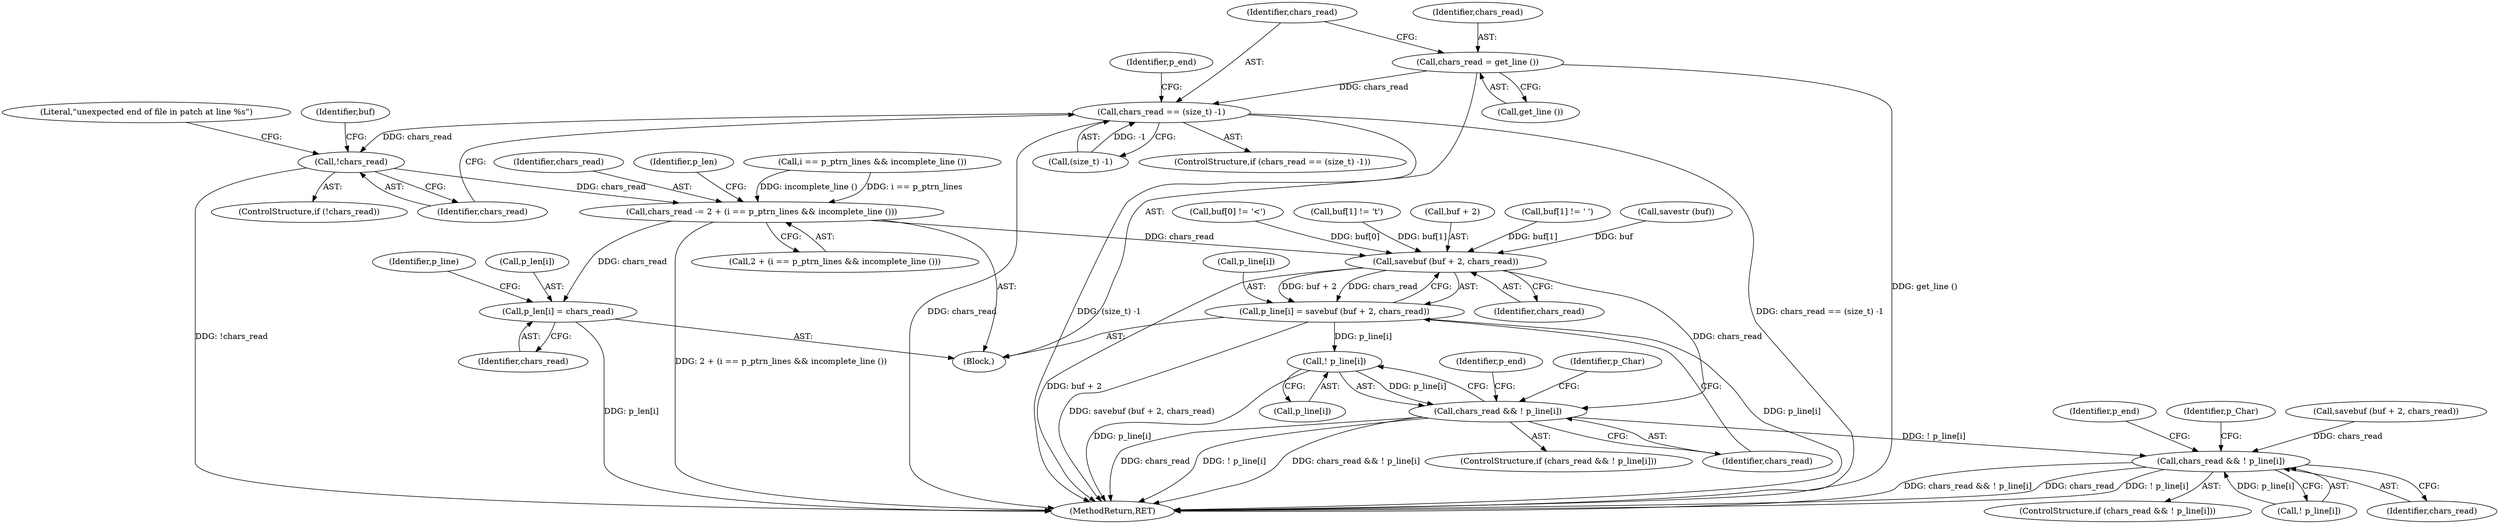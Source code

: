 digraph "0_savannah_0c08d7a902c6fdd49b704623a12d8d672ef18944@API" {
"1002396" [label="(Call,chars_read = get_line ())"];
"1002400" [label="(Call,chars_read == (size_t) -1)"];
"1002416" [label="(Call,!chars_read)"];
"1002446" [label="(Call,chars_read -= 2 + (i == p_ptrn_lines && incomplete_line ()))"];
"1002455" [label="(Call,p_len[i] = chars_read)"];
"1002464" [label="(Call,savebuf (buf + 2, chars_read))"];
"1002460" [label="(Call,p_line[i] = savebuf (buf + 2, chars_read))"];
"1002472" [label="(Call,! p_line[i])"];
"1002470" [label="(Call,chars_read && ! p_line[i])"];
"1002652" [label="(Call,chars_read && ! p_line[i])"];
"1002459" [label="(Identifier,chars_read)"];
"1002651" [label="(ControlStructure,if (chars_read && ! p_line[i]))"];
"1002646" [label="(Call,savebuf (buf + 2, chars_read))"];
"1002446" [label="(Call,chars_read -= 2 + (i == p_ptrn_lines && incomplete_line ()))"];
"1002470" [label="(Call,chars_read && ! p_line[i])"];
"1002772" [label="(MethodReturn,RET)"];
"1002417" [label="(Identifier,chars_read)"];
"1002402" [label="(Call,(size_t) -1)"];
"1002447" [label="(Identifier,chars_read)"];
"1002473" [label="(Call,p_line[i])"];
"1002654" [label="(Call,! p_line[i])"];
"1002469" [label="(ControlStructure,if (chars_read && ! p_line[i]))"];
"1002660" [label="(Identifier,p_end)"];
"1002464" [label="(Call,savebuf (buf + 2, chars_read))"];
"1002427" [label="(Identifier,buf)"];
"1002456" [label="(Call,p_len[i])"];
"1002408" [label="(Identifier,p_end)"];
"1002653" [label="(Identifier,chars_read)"];
"1002399" [label="(ControlStructure,if (chars_read == (size_t) -1))"];
"1002472" [label="(Call,! p_line[i])"];
"1002396" [label="(Call,chars_read = get_line ())"];
"1002461" [label="(Call,p_line[i])"];
"1002457" [label="(Identifier,p_len)"];
"1002419" [label="(Literal,\"unexpected end of file in patch at line %s\")"];
"1002465" [label="(Call,buf + 2)"];
"1002431" [label="(Call,buf[1] != ' ')"];
"1002487" [label="(Identifier,p_Char)"];
"1002652" [label="(Call,chars_read && ! p_line[i])"];
"1002398" [label="(Call,get_line ())"];
"1002401" [label="(Identifier,chars_read)"];
"1002371" [label="(Call,savestr (buf))"];
"1002425" [label="(Call,buf[0] != '<')"];
"1002460" [label="(Call,p_line[i] = savebuf (buf + 2, chars_read))"];
"1002448" [label="(Call,2 + (i == p_ptrn_lines && incomplete_line ()))"];
"1002462" [label="(Identifier,p_line)"];
"1002397" [label="(Identifier,chars_read)"];
"1002478" [label="(Identifier,p_end)"];
"1002416" [label="(Call,!chars_read)"];
"1002400" [label="(Call,chars_read == (size_t) -1)"];
"1002415" [label="(ControlStructure,if (!chars_read))"];
"1002450" [label="(Call,i == p_ptrn_lines && incomplete_line ())"];
"1002669" [label="(Identifier,p_Char)"];
"1002471" [label="(Identifier,chars_read)"];
"1002455" [label="(Call,p_len[i] = chars_read)"];
"1002468" [label="(Identifier,chars_read)"];
"1002436" [label="(Call,buf[1] != '\t')"];
"1002395" [label="(Block,)"];
"1002396" -> "1002395"  [label="AST: "];
"1002396" -> "1002398"  [label="CFG: "];
"1002397" -> "1002396"  [label="AST: "];
"1002398" -> "1002396"  [label="AST: "];
"1002401" -> "1002396"  [label="CFG: "];
"1002396" -> "1002772"  [label="DDG: get_line ()"];
"1002396" -> "1002400"  [label="DDG: chars_read"];
"1002400" -> "1002399"  [label="AST: "];
"1002400" -> "1002402"  [label="CFG: "];
"1002401" -> "1002400"  [label="AST: "];
"1002402" -> "1002400"  [label="AST: "];
"1002408" -> "1002400"  [label="CFG: "];
"1002417" -> "1002400"  [label="CFG: "];
"1002400" -> "1002772"  [label="DDG: (size_t) -1"];
"1002400" -> "1002772"  [label="DDG: chars_read == (size_t) -1"];
"1002400" -> "1002772"  [label="DDG: chars_read"];
"1002402" -> "1002400"  [label="DDG: -1"];
"1002400" -> "1002416"  [label="DDG: chars_read"];
"1002416" -> "1002415"  [label="AST: "];
"1002416" -> "1002417"  [label="CFG: "];
"1002417" -> "1002416"  [label="AST: "];
"1002419" -> "1002416"  [label="CFG: "];
"1002427" -> "1002416"  [label="CFG: "];
"1002416" -> "1002772"  [label="DDG: !chars_read"];
"1002416" -> "1002446"  [label="DDG: chars_read"];
"1002446" -> "1002395"  [label="AST: "];
"1002446" -> "1002448"  [label="CFG: "];
"1002447" -> "1002446"  [label="AST: "];
"1002448" -> "1002446"  [label="AST: "];
"1002457" -> "1002446"  [label="CFG: "];
"1002446" -> "1002772"  [label="DDG: 2 + (i == p_ptrn_lines && incomplete_line ())"];
"1002450" -> "1002446"  [label="DDG: i == p_ptrn_lines"];
"1002450" -> "1002446"  [label="DDG: incomplete_line ()"];
"1002446" -> "1002455"  [label="DDG: chars_read"];
"1002446" -> "1002464"  [label="DDG: chars_read"];
"1002455" -> "1002395"  [label="AST: "];
"1002455" -> "1002459"  [label="CFG: "];
"1002456" -> "1002455"  [label="AST: "];
"1002459" -> "1002455"  [label="AST: "];
"1002462" -> "1002455"  [label="CFG: "];
"1002455" -> "1002772"  [label="DDG: p_len[i]"];
"1002464" -> "1002460"  [label="AST: "];
"1002464" -> "1002468"  [label="CFG: "];
"1002465" -> "1002464"  [label="AST: "];
"1002468" -> "1002464"  [label="AST: "];
"1002460" -> "1002464"  [label="CFG: "];
"1002464" -> "1002772"  [label="DDG: buf + 2"];
"1002464" -> "1002460"  [label="DDG: buf + 2"];
"1002464" -> "1002460"  [label="DDG: chars_read"];
"1002425" -> "1002464"  [label="DDG: buf[0]"];
"1002431" -> "1002464"  [label="DDG: buf[1]"];
"1002436" -> "1002464"  [label="DDG: buf[1]"];
"1002371" -> "1002464"  [label="DDG: buf"];
"1002464" -> "1002470"  [label="DDG: chars_read"];
"1002460" -> "1002395"  [label="AST: "];
"1002461" -> "1002460"  [label="AST: "];
"1002471" -> "1002460"  [label="CFG: "];
"1002460" -> "1002772"  [label="DDG: savebuf (buf + 2, chars_read)"];
"1002460" -> "1002772"  [label="DDG: p_line[i]"];
"1002460" -> "1002472"  [label="DDG: p_line[i]"];
"1002472" -> "1002470"  [label="AST: "];
"1002472" -> "1002473"  [label="CFG: "];
"1002473" -> "1002472"  [label="AST: "];
"1002470" -> "1002472"  [label="CFG: "];
"1002472" -> "1002772"  [label="DDG: p_line[i]"];
"1002472" -> "1002470"  [label="DDG: p_line[i]"];
"1002470" -> "1002469"  [label="AST: "];
"1002470" -> "1002471"  [label="CFG: "];
"1002471" -> "1002470"  [label="AST: "];
"1002478" -> "1002470"  [label="CFG: "];
"1002487" -> "1002470"  [label="CFG: "];
"1002470" -> "1002772"  [label="DDG: chars_read && ! p_line[i]"];
"1002470" -> "1002772"  [label="DDG: chars_read"];
"1002470" -> "1002772"  [label="DDG: ! p_line[i]"];
"1002470" -> "1002652"  [label="DDG: ! p_line[i]"];
"1002652" -> "1002651"  [label="AST: "];
"1002652" -> "1002653"  [label="CFG: "];
"1002652" -> "1002654"  [label="CFG: "];
"1002653" -> "1002652"  [label="AST: "];
"1002654" -> "1002652"  [label="AST: "];
"1002660" -> "1002652"  [label="CFG: "];
"1002669" -> "1002652"  [label="CFG: "];
"1002652" -> "1002772"  [label="DDG: chars_read && ! p_line[i]"];
"1002652" -> "1002772"  [label="DDG: chars_read"];
"1002652" -> "1002772"  [label="DDG: ! p_line[i]"];
"1002646" -> "1002652"  [label="DDG: chars_read"];
"1002654" -> "1002652"  [label="DDG: p_line[i]"];
}
